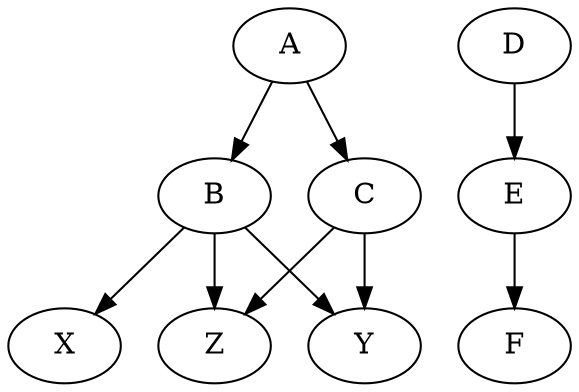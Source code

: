 strict digraph exemplo {

  X [FIM=1];
  Y [FIM=1];
  Z [OUTRO=1];
  F [ALTERN=1];
  A -> B;
  A -> C;
  B -> X;
  B -> Y;
  B -> Z;
  C -> Y;
  C -> Z;
  D -> E;
  E -> F;
}
